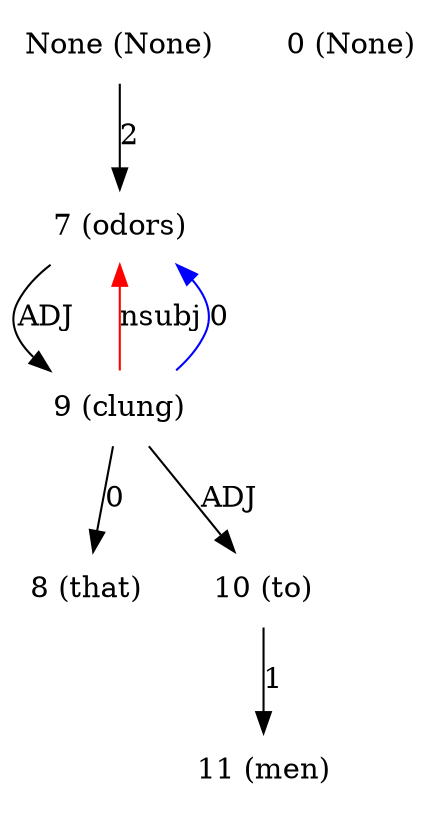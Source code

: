 digraph G{
edge [dir=forward]
node [shape=plaintext]

None [label="None (None)"]
None -> 7 [label="2"]
0 [label="0 (None)"]
7 [label="7 (odors)"]
7 -> 9 [label="ADJ"]
9 -> 7 [label="nsubj", color="red"]
8 [label="8 (that)"]
9 [label="9 (clung)"]
9 -> 8 [label="0"]
9 -> 7 [label="0", color="blue"]
9 -> 10 [label="ADJ"]
10 [label="10 (to)"]
10 -> 11 [label="1"]
11 [label="11 (men)"]
}
